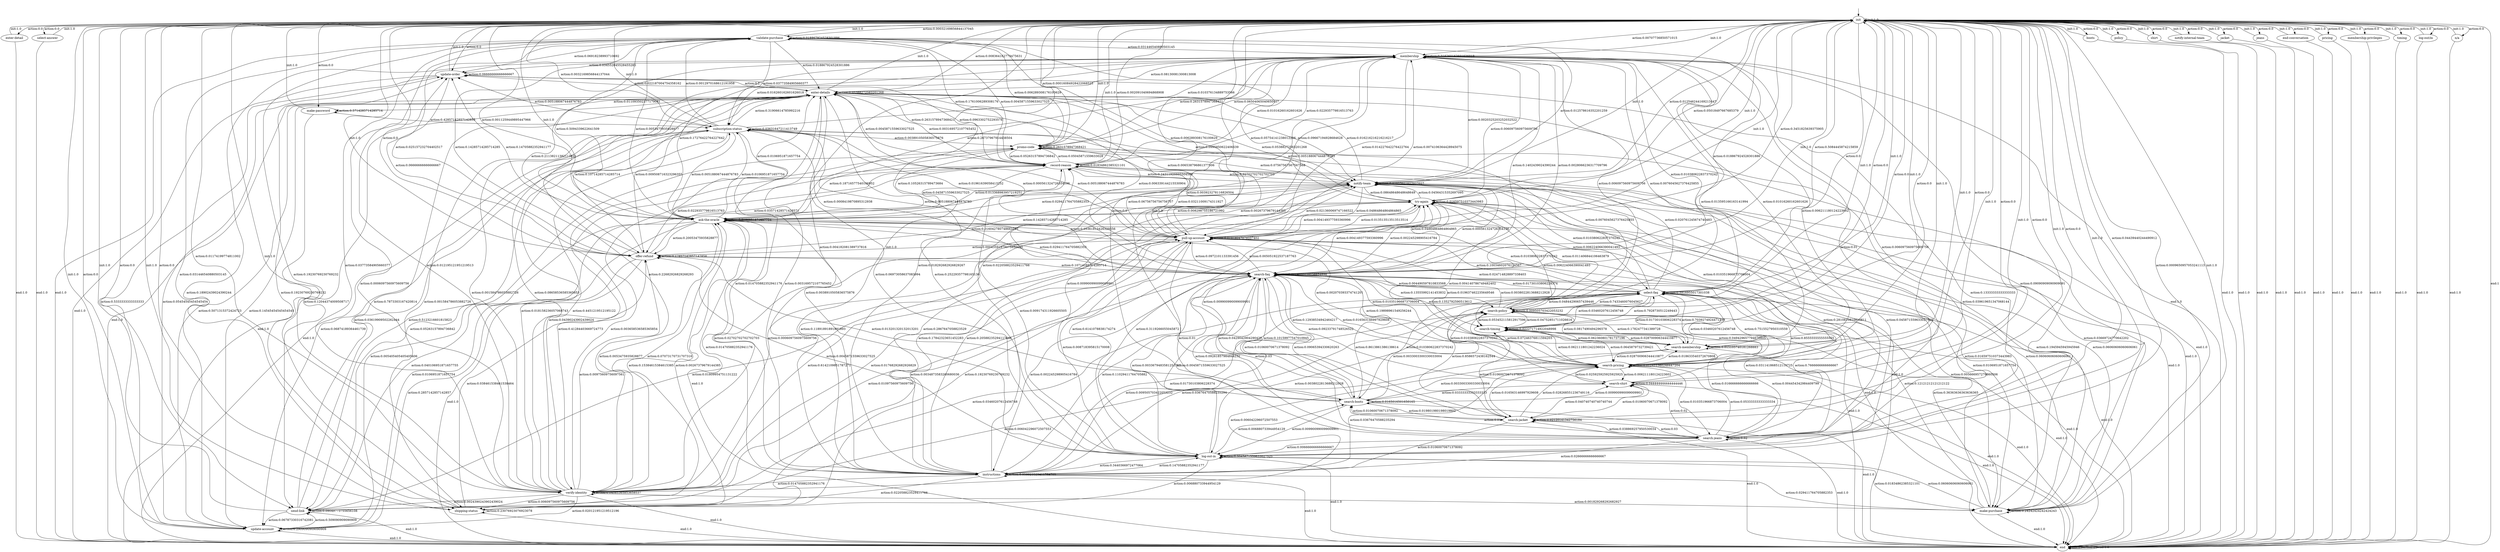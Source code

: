 digraph learned_mdp {
s0 [label="init"];
s1 [label="enter-detail"];
s2 [label="validate-purchase"];
s3 [label="make-password"];
s4 [label="select-answer"];
s5 [label="membership"];
s6 [label="update-order"];
s7 [label="ask-the-oracle"];
s8 [label="shipping-status"];
s9 [label="boots"];
s10 [label="search-boots"];
s11 [label="policy"];
s12 [label="enter-details"];
s13 [label="shirt"];
s14 [label="update-account"];
s15 [label="notify-internal-team"];
s16 [label="jacket"];
s17 [label="make-purchase"];
s18 [label="search-membership"];
s19 [label="search-jacket"];
s20 [label="subscription-status"];
s21 [label="instructions"];
s22 [label="jeans"];
s23 [label="search-jeans"];
s24 [label="log-out-in"];
s25 [label="verify-identity"];
s26 [label="send-link"];
s27 [label="search-pricing"];
s28 [label="end-conversation"];
s29 [label="search-faq"];
s30 [label="offer-refund"];
s31 [label="pull-up-account"];
s32 [label="notify-team"];
s33 [label="search-shirt"];
s34 [label="pricing"];
s35 [label="search-timing"];
s36 [label="promo-code"];
s37 [label="membership-privileges"];
s38 [label="timing"];
s39 [label="record-reason"];
s40 [label="try-again"];
s41 [label="search-policy"];
s42 [label="log-out/in"];
s43 [label="n/a"];
s44 [label="select-faq"];
s45 [label="end"];
s0 -> s0  [label="init:1.0"];
s0 -> s1  [label="action:0.0"];
s0 -> s2  [label="action:0.00032169856844137045"];
s0 -> s3  [label="action:0.0"];
s0 -> s4  [label="action:0.0"];
s0 -> s5  [label="action:0.00707736850571015"];
s0 -> s6  [label="action:0.0"];
s0 -> s7  [label="action:0.0011259449895447966"];
s0 -> s8  [label="action:0.0"];
s0 -> s9  [label="action:0.0"];
s0 -> s10  [label="action:0.0"];
s0 -> s11  [label="action:0.0"];
s0 -> s12  [label="action:0.008364162779475631"];
s0 -> s13  [label="action:0.0"];
s0 -> s14  [label="action:0.0"];
s0 -> s15  [label="action:0.0"];
s0 -> s16  [label="action:0.0"];
s0 -> s17  [label="action:0.0009650957053241113"];
s0 -> s18  [label="action:0.0"];
s0 -> s19  [label="action:0.0"];
s0 -> s20  [label="action:0.0032169856844137044"];
s0 -> s21  [label="action:0.004182081389737816"];
s0 -> s22  [label="action:0.0"];
s0 -> s23  [label="action:0.0"];
s0 -> s24  [label="action:0.04439440244490912"];
s0 -> s25  [label="action:0.01174199774811002"];
s0 -> s26  [label="action:0.0"];
s0 -> s27  [label="action:0.0"];
s0 -> s28  [label="action:0.0"];
s0 -> s29  [label="action:0.5084445874215859"];
s0 -> s30  [label="action:0.0"];
s0 -> s31  [label="action:0.3451825639375905"];
s0 -> s32  [label="action:0.012546244169213447"];
s0 -> s33  [label="action:0.0"];
s0 -> s34  [label="action:0.0"];
s0 -> s35  [label="action:0.0"];
s0 -> s36  [label="action:0.00016084928422068523"];
s0 -> s37  [label="action:0.0"];
s0 -> s38  [label="action:0.0"];
s0 -> s39  [label="action:0.002091040694868908"];
s0 -> s40  [label="action:0.05018497667685379"];
s0 -> s41  [label="action:0.0"];
s0 -> s42  [label="action:0.0"];
s0 -> s43  [label="action:0.0"];
s0 -> s44  [label="action:0.0"];
s0 -> s45  [label="end:1"];
s1 -> s0  [label="init:1.0"];
s1 -> s45 [label="end:1.0"];
s2 -> s0  [label="init:1.0"];
s2 -> s2  [label="action:0.018867924528301886"];
s2 -> s5  [label="action:0.031446540880503145"];
s2 -> s6  [label="action:0.06918238993710692"];
s2 -> s7  [label="action:0.5094339622641509"];
s2 -> s8  [label="action:0.031446540880503145"];
s2 -> s12  [label="action:0.018867924528301886"];
s2 -> s20  [label="action:0.03773584905660377"];
s2 -> s25  [label="action:0.03773584905660377"];
s2 -> s29  [label="action:0.018867924528301886"];
s2 -> s30  [label="action:0.025157232704402517"];
s2 -> s31  [label="action:0.006289308176100629"];
s2 -> s32  [label="action:0.012578616352201259"];
s2 -> s36  [label="action:0.006289308176100629"];
s2 -> s39  [label="action:0.1761006289308176"];
s2 -> s45 [label="end:1.0"];
s3 -> s0  [label="init:1.0"];
s3 -> s3  [label="action:0.5714285714285714"];
s3 -> s20  [label="action:0.42857142857142855"];
s3 -> s45 [label="end:1.0"];
s4 -> s0  [label="init:1.0"];
s4 -> s45 [label="end:1.0"];
s5 -> s0  [label="init:1.0"];
s5 -> s5  [label="action:0.016260162601626018"];
s5 -> s6  [label="action:0.034552845528455285"];
s5 -> s7  [label="action:0.17276422764227642"];
s5 -> s12  [label="action:0.08130081300813008"];
s5 -> s14  [label="action:0.18902439024390244"];
s5 -> s18  [label="action:0.01016260162601626"];
s5 -> s20  [label="action:0.016260162601626018"];
s5 -> s21  [label="action:0.018292682926829267"];
s5 -> s23  [label="action:0.006097560975609756"];
s5 -> s29  [label="action:0.1402439024390244"];
s5 -> s30  [label="action:0.21138211382113822"];
s5 -> s31  [label="action:0.014227642276422764"];
s5 -> s32  [label="action:0.0020325203252032522"];
s5 -> s36  [label="action:0.06504065040650407"];
s5 -> s39  [label="action:0.01016260162601626"];
s5 -> s40  [label="action:0.006097560975609756"];
s5 -> s41  [label="action:0.006097560975609756"];
s5 -> s45 [label="end:1.0"];
s6 -> s0  [label="init:1.0"];
s6 -> s6  [label="action:0.06666666666666667"];
s6 -> s12  [label="action:0.2"];
s6 -> s14  [label="action:0.5333333333333333"];
s6 -> s17  [label="action:0.13333333333333333"];
s6 -> s30  [label="action:0.06666666666666667"];
s6 -> s45 [label="end:1.0"];
s7 -> s0  [label="init:1.0"];
s7 -> s2  [label="action:0.0053475935828877"];
s7 -> s5  [label="action:0.26737967914438504"];
s7 -> s6  [label="action:0.14705882352941177"];
s7 -> s7  [label="action:0.0106951871657754"];
s7 -> s8  [label="action:0.00267379679144385"];
s7 -> s12  [label="action:0.0106951871657754"];
s7 -> s14  [label="action:0.0106951871657754"];
s7 -> s17  [label="action:0.0106951871657754"];
s7 -> s20  [label="action:0.0106951871657754"];
s7 -> s25  [label="action:0.0053475935828877"];
s7 -> s26  [label="action:0.040106951871657755"];
s7 -> s29  [label="action:0.029411764705882353"];
s7 -> s30  [label="action:0.20053475935828877"];
s7 -> s31  [label="action:0.016042780748663103"];
s7 -> s32  [label="action:0.029411764705882353"];
s7 -> s36  [label="action:0.18716577540106952"];
s7 -> s39  [label="action:0.013368983957219251"];
s7 -> s40  [label="action:0.00267379679144385"];
s7 -> s45 [label="end:1.0"];
s8 -> s0  [label="init:1.0"];
s8 -> s2  [label="action:0.19230769230769232"];
s8 -> s6  [label="action:0.19230769230769232"];
s8 -> s7  [label="action:0.15384615384615385"];
s8 -> s8  [label="action:0.23076923076923078"];
s8 -> s30  [label="action:0.038461538461538464"];
s8 -> s31  [label="action:0.19230769230769232"];
s8 -> s45 [label="end:1.0"];
s9 -> s0  [label="init:1.0"];
s9 -> s45 [label="end:1.0"];
s10 -> s0  [label="init:1.0"];
s10 -> s10  [label="action:0.0165016501650165"];
s10 -> s19  [label="action:0.019801980198019802"];
s10 -> s24  [label="action:0.009900990099009901"];
s10 -> s27  [label="action:0.0033003300330033004"];
s10 -> s29  [label="action:0.0429042904290429"];
s10 -> s30  [label="action:0.013201320132013201"];
s10 -> s33  [label="action:0.009900990099009901"];
s10 -> s39  [label="action:0.009900990099009901"];
s10 -> s40  [label="action:0.009900990099009901"];
s10 -> s41  [label="action:0.0033003300330033004"];
s10 -> s44  [label="action:0.8613861386138614"];
s10 -> s45 [label="end:1.0"];
s11 -> s0  [label="init:1.0"];
s11 -> s45 [label="end:1.0"];
s12 -> s0  [label="init:1.0"];
s12 -> s3  [label="action:0.011093502377179081"];
s12 -> s6  [label="action:0.022187004754358162"];
s12 -> s8  [label="action:0.001584786053882726"];
s12 -> s12  [label="action:0.05388272583201268"];
s12 -> s14  [label="action:0.5071315372424723"];
s12 -> s17  [label="action:0.039619651347068144"];
s12 -> s21  [label="action:0.003169572107765452"];
s12 -> s24  [label="action:0.06973058637083994"];
s12 -> s25  [label="action:0.001584786053882726"];
s12 -> s26  [label="action:0.12044374009508717"];
s12 -> s29  [label="action:0.006339144215530904"];
s12 -> s30  [label="action:0.009508716323296355"];
s12 -> s32  [label="action:0.09667194928684628"];
s12 -> s39  [label="action:0.003169572107765452"];
s12 -> s40  [label="action:0.05388272583201268"];
s12 -> s45 [label="end:1.0"];
s13 -> s0  [label="init:1.0"];
s13 -> s45 [label="end:1.0"];
s14 -> s0  [label="init:1.0"];
s14 -> s6  [label="action:0.05454545454545454"];
s14 -> s12  [label="action:0.14545454545454545"];
s14 -> s14  [label="action:0.2909090909090909"];
s14 -> s26  [label="action:0.509090909090909"];
s14 -> s45 [label="end:1.0"];
s15 -> s0  [label="init:1.0"];
s15 -> s45 [label="end:1.0"];
s16 -> s0  [label="init:1.0"];
s16 -> s45 [label="end:1.0"];
s17 -> s0  [label="init:1.0"];
s17 -> s5  [label="action:0.09090909090909091"];
s17 -> s17  [label="action:0.24242424242424243"];
s17 -> s24  [label="action:0.06060606060606061"];
s17 -> s29  [label="action:0.36363636363636365"];
s17 -> s30  [label="action:0.12121212121212122"];
s17 -> s32  [label="action:0.06060606060606061"];
s17 -> s40  [label="action:0.06060606060606061"];
s17 -> s45 [label="end:1.0"];
s18 -> s0  [label="init:1.0"];
s18 -> s5  [label="action:0.013595166163141994"];
s18 -> s18  [label="action:0.015105740181268883"];
s18 -> s25  [label="action:0.006042296072507553"];
s18 -> s26  [label="action:0.006042296072507553"];
s18 -> s27  [label="action:0.028700906344410877"];
s18 -> s31  [label="action:0.019637462235649546"];
s18 -> s35  [label="action:0.028700906344410877"];
s18 -> s41  [label="action:0.1782477341389728"];
s18 -> s44  [label="action:0.7039274924471299"];
s18 -> s45 [label="end:1.0"];
s19 -> s0  [label="init:1.0"];
s19 -> s10  [label="action:0.01060070671378092"];
s19 -> s19  [label="action:0.02120141342756184"];
s19 -> s21  [label="action:0.01060070671378092"];
s19 -> s23  [label="action:0.038869257950530034"];
s19 -> s27  [label="action:0.028268551236749116"];
s19 -> s29  [label="action:0.01060070671378092"];
s19 -> s33  [label="action:0.01060070671378092"];
s19 -> s35  [label="action:0.01060070671378092"];
s19 -> s44  [label="action:0.8586572438162544"];
s19 -> s45 [label="end:1.0"];
s20 -> s0  [label="init:1.0"];
s20 -> s2  [label="action:0.0012970168612191958"];
s20 -> s5  [label="action:0.010376134889753566"];
s20 -> s6  [label="action:0.005188067444876783"];
s20 -> s7  [label="action:0.005188067444876783"];
s20 -> s12  [label="action:0.31906614785992216"];
s20 -> s14  [label="action:0.06874189364461739"];
s20 -> s20  [label="action:0.03631647211413749"];
s20 -> s24  [label="action:0.0038910505836575876"];
s20 -> s25  [label="action:0.018158236057068743"];
s20 -> s26  [label="action:0.5123216601815823"];
s20 -> s29  [label="action:0.005188067444876783"];
s20 -> s31  [label="action:0.005188067444876783"];
s20 -> s32  [label="action:0.005188067444876783"];
s20 -> s36  [label="action:0.0038910505836575876"];
s20 -> s45 [label="end:1.0"];
s21 -> s0  [label="init:1.0"];
s21 -> s5  [label="action:0.022058823529411766"];
s21 -> s7  [label="action:0.014705882352941176"];
s21 -> s12  [label="action:0.014705882352941176"];
s21 -> s17  [label="action:0.029411764705882353"];
s21 -> s21  [label="action:0.058823529411764705"];
s21 -> s24  [label="action:0.14705882352941177"];
s21 -> s25  [label="action:0.014705882352941176"];
s21 -> s26  [label="action:0.022058823529411766"];
s21 -> s27  [label="action:0.03676470588235294"];
s21 -> s29  [label="action:0.11029411764705882"];
s21 -> s32  [label="action:0.2867647058823529"];
s21 -> s40  [label="action:0.20588235294117646"];
s21 -> s41  [label="action:0.03676470588235294"];
s21 -> s45 [label="end:1.0"];
s22 -> s0  [label="init:1.0"];
s22 -> s45 [label="end:1.0"];
s23 -> s0  [label="init:1.0"];
s23 -> s5  [label="action:0.01"];
s23 -> s10  [label="action:0.01"];
s23 -> s19  [label="action:0.03"];
s23 -> s21  [label="action:0.02666666666666667"];
s23 -> s23  [label="action:0.02"];
s23 -> s24  [label="action:0.006666666666666667"];
s23 -> s27  [label="action:0.05333333333333334"];
s23 -> s29  [label="action:0.03"];
s23 -> s31  [label="action:0.01"];
s23 -> s33  [label="action:0.02"];
s23 -> s35  [label="action:0.016666666666666666"];
s23 -> s44  [label="action:0.7666666666666667"];
s23 -> s45 [label="end:1.0"];
s24 -> s0  [label="init:1.0"];
s24 -> s8  [label="action:0.006880733944954129"];
s24 -> s10  [label="action:0.006880733944954129"];
s24 -> s12  [label="action:0.25229357798165136"];
s24 -> s17  [label="action:0.01834862385321101"];
s24 -> s21  [label="action:0.3440366972477064"];
s24 -> s24  [label="action:0.0045871559633027525"];
s24 -> s29  [label="action:0.0045871559633027525"];
s24 -> s30  [label="action:0.0045871559633027525"];
s24 -> s32  [label="action:0.045871559633027525"];
s24 -> s40  [label="action:0.3119266055045872"];
s24 -> s45 [label="end:1.0"];
s25 -> s0  [label="init:1.0"];
s25 -> s2  [label="action:0.012195121951219513"];
s25 -> s5  [label="action:0.22682926829268293"];
s25 -> s6  [label="action:0.0006097560975609756"];
s25 -> s7  [label="action:0.07073170731707316"];
s25 -> s8  [label="action:0.006097560975609756"];
s25 -> s12  [label="action:0.08658536585365853"];
s25 -> s14  [label="action:0.020121951219512196"];
s25 -> s17  [label="action:0.001829268292682927"];
s25 -> s20  [label="action:0.4451219512195122"];
s25 -> s25  [label="action:0.04085365853658537"];
s25 -> s26  [label="action:0.0024390243902439024"];
s25 -> s29  [label="action:0.01097560975609756"];
s25 -> s30  [label="action:0.00975609756097561"];
s25 -> s31  [label="action:0.01768292682926829"];
s25 -> s32  [label="action:0.0006097560975609756"];
s25 -> s36  [label="action:0.04390243902439024"];
s25 -> s39  [label="action:0.003658536585365854"];
s25 -> s45 [label="end:1.0"];
s26 -> s0  [label="init:1.0"];
s26 -> s12  [label="action:0.7873303167420814"];
s26 -> s14  [label="action:0.06787330316742081"];
s26 -> s20  [label="action:0.03619909502262444"];
s26 -> s26  [label="action:0.09049773755656108"];
s26 -> s31  [label="action:0.01809954751131222"];
s26 -> s45 [label="end:1.0"];
s27 -> s0  [label="init:1.0"];
s27 -> s5  [label="action:0.006211180124223602"];
s27 -> s7  [label="action:0.002070393374741201"];
s27 -> s18  [label="action:0.018633540372670808"];
s27 -> s19  [label="action:0.016563146997929608"];
s27 -> s23  [label="action:0.010351966873706004"];
s27 -> s27  [label="action:0.012422360248447204"];
s27 -> s29  [label="action:0.016563146997929608"];
s27 -> s31  [label="action:0.010351966873706004"];
s27 -> s32  [label="action:0.010351966873706004"];
s27 -> s33  [label="action:0.006211180124223602"];
s27 -> s35  [label="action:0.062111801242236024"];
s27 -> s40  [label="action:0.004140786749482402"];
s27 -> s41  [label="action:0.07246376811594203"];
s27 -> s44  [label="action:0.7515527950310559"];
s27 -> s45 [label="end:1.0"];
s28 -> s0  [label="init:1.0"];
s28 -> s45 [label="end:1.0"];
s29 -> s0  [label="init:1.0"];
s29 -> s5  [label="action:0.0028066236317709796"];
s29 -> s10  [label="action:0.10159977547010945"];
s29 -> s12  [label="action:0.000561324726354196"];
s29 -> s18  [label="action:0.19898961549256244"];
s29 -> s19  [label="action:0.09065394330620263"];
s29 -> s20  [label="action:0.0008419870895312938"];
s29 -> s21  [label="action:0.002245298905416784"];
s29 -> s23  [label="action:0.09261857984844232"];
s29 -> s24  [label="action:0.0033679483581251753"];
s29 -> s27  [label="action:0.12938534942464217"];
s29 -> s29  [label="action:0.0014033118158854898"];
s29 -> s31  [label="action:0.005051922537187763"];
s29 -> s32  [label="action:0.000561324726354196"];
s29 -> s33  [label="action:0.09233791748526522"];
s29 -> s35  [label="action:0.1352792590513612"];
s29 -> s40  [label="action:0.002245298905416784"];
s29 -> s41  [label="action:0.13555992141453832"];
s29 -> s44  [label="action:0.004490597810833568"];
s29 -> s45 [label="end:1.0"];
s30 -> s0  [label="init:1.0"];
s30 -> s2  [label="action:0.14285714285714285"];
s30 -> s12  [label="action:0.10714285714285714"];
s30 -> s14  [label="action:0.2857142857142857"];
s30 -> s29  [label="action:0.10714285714285714"];
s30 -> s30  [label="action:0.17857142857142858"];
s30 -> s32  [label="action:0.14285714285714285"];
s30 -> s39  [label="action:0.03571428571428571"];
s30 -> s45 [label="end:1.0"];
s31 -> s0  [label="init:1.0"];
s31 -> s2  [label="action:0.05754141238012206"];
s31 -> s5  [label="action:0.0074106364428945075"];
s31 -> s7  [label="action:0.05361813426329556"];
s31 -> s8  [label="action:0.0034873583260680036"];
s31 -> s12  [label="action:0.006538796861377506"];
s31 -> s17  [label="action:0.005666957279860506"];
s31 -> s20  [label="action:0.01961639058413252"];
s31 -> s24  [label="action:0.008718395815170008"];
s31 -> s25  [label="action:0.6142109851787271"];
s31 -> s29  [label="action:0.0972101133391456"];
s31 -> s30  [label="action:0.00043591979075850045"];
s31 -> s31  [label="action:0.01918047079337402"];
s31 -> s32  [label="action:0.021360069747166522"];
s31 -> s36  [label="action:0.003923278116826504"];
s31 -> s39  [label="action:0.06756756756756757"];
s31 -> s40  [label="action:0.013513513513513514"];
s31 -> s45 [label="end:1.0"];
s32 -> s0  [label="init:1.0"];
s32 -> s12  [label="action:0.016216216216216217"];
s32 -> s14  [label="action:0.005405405405405406"];
s32 -> s17  [label="action:0.1945945945945946"];
s32 -> s21  [label="action:0.11891891891891893"];
s32 -> s24  [label="action:0.2810810810810811"];
s32 -> s25  [label="action:0.02702702702702703"];
s32 -> s29  [label="action:0.04864864864864865"];
s32 -> s31  [label="action:0.04864864864864865"];
s32 -> s32  [label="action:0.07027027027027027"];
s32 -> s36  [label="action:0.07567567567567568"];
s32 -> s39  [label="action:0.02702702702702703"];
s32 -> s40  [label="action:0.08648648648648649"];
s32 -> s45 [label="end:1.0"];
s33 -> s0  [label="init:1.0"];
s33 -> s10  [label="action:0.03333333333333333"];
s33 -> s19  [label="action:0.040740740740740744"];
s33 -> s27  [label="action:0.025925925925925925"];
s33 -> s33  [label="action:0.044444444444444446"];
s33 -> s44  [label="action:0.8555555555555555"];
s33 -> s45 [label="end:1.0"];
s34 -> s0  [label="init:1.0"];
s34 -> s45 [label="end:1.0"];
s35 -> s0  [label="init:1.0"];
s35 -> s18  [label="action:0.062360801781737196"];
s35 -> s23  [label="action:0.004454342984409799"];
s35 -> s27  [label="action:0.0645879732739421"];
s35 -> s35  [label="action:0.022271714922048998"];
s35 -> s41  [label="action:0.053452115812917596"];
s35 -> s44  [label="action:0.7928730512249443"];
s35 -> s45 [label="end:1.0"];
s36 -> s0  [label="init:1.0"];
s36 -> s5  [label="action:0.2631578947368421"];
s36 -> s7  [label="action:0.10526315789473684"];
s36 -> s12  [label="action:0.2631578947368421"];
s36 -> s26  [label="action:0.05263157894736842"];
s36 -> s36  [label="action:0.2631578947368421"];
s36 -> s39  [label="action:0.05263157894736842"];
s36 -> s45 [label="end:1.0"];
s37 -> s0  [label="init:1.0"];
s37 -> s45 [label="end:1.0"];
s38 -> s0  [label="init:1.0"];
s38 -> s45 [label="end:1.0"];
s39 -> s0  [label="init:1.0"];
s39 -> s2  [label="action:0.0045871559633027525"];
s39 -> s5  [label="action:0.022935779816513763"];
s39 -> s6  [label="action:0.0963302752293578"];
s39 -> s7  [label="action:0.045871559633027525"];
s39 -> s12  [label="action:0.0045871559633027525"];
s39 -> s17  [label="action:0.03669724770642202"];
s39 -> s24  [label="action:0.009174311926605505"];
s39 -> s25  [label="action:0.41284403669724773"];
s39 -> s30  [label="action:0.022935779816513763"];
s39 -> s31  [label="action:0.03211009174311927"];
s39 -> s32  [label="action:0.24311926605504589"];
s39 -> s36  [label="action:0.05045871559633028"];
s39 -> s39  [label="action:0.01834862385321101"];
s39 -> s45 [label="end:1.0"];
s40 -> s0  [label="init:1.0"];
s40 -> s7  [label="action:0.008298755186721992"];
s40 -> s12  [label="action:0.0995850622406639"];
s40 -> s17  [label="action:0.016597510373443983"];
s40 -> s21  [label="action:0.17842323651452283"];
s40 -> s24  [label="action:0.6141078838174274"];
s40 -> s29  [label="action:0.004149377593360996"];
s40 -> s31  [label="action:0.004149377593360996"];
s40 -> s32  [label="action:0.04564315352697095"];
s40 -> s35  [label="action:0.006224066390041493"];
s40 -> s40  [label="action:0.016597510373443983"];
s40 -> s44  [label="action:0.006224066390041493"];
s40 -> s45 [label="end:1.0"];
s41 -> s0  [label="init:1.0"];
s41 -> s5  [label="action:0.0076045627376425855"];
s41 -> s18  [label="action:0.0817490494296578"];
s41 -> s20  [label="action:0.0076045627376425855"];
s41 -> s21  [label="action:0.009505703422053232"];
s41 -> s24  [label="action:0.0038022813688212928"];
s41 -> s27  [label="action:0.049429657794676805"];
s41 -> s29  [label="action:0.0038022813688212928"];
s41 -> s31  [label="action:0.024714828897338403"];
s41 -> s35  [label="action:0.04752851711026616"];
s41 -> s40  [label="action:0.011406844106463879"];
s41 -> s41  [label="action:0.009505703422053232"];
s41 -> s44  [label="action:0.7433460076045627"];
s41 -> s45 [label="end:1.0"];
s42 -> s0  [label="init:1.0"];
s42 -> s45 [label="end:1.0"];
s43 -> s0  [label="init:1.0"];
s43 -> s45 [label="end:1.0"];
s44 -> s0  [label="init:1.0"];
s44 -> s5  [label="action:0.010380622837370242"];
s44 -> s7  [label="action:0.010380622837370242"];
s44 -> s10  [label="action:0.010380622837370242"];
s44 -> s18  [label="action:0.01730103806228374"];
s44 -> s21  [label="action:0.01730103806228374"];
s44 -> s23  [label="action:0.031141868512110725"];
s44 -> s26  [label="action:0.03460207612456748"];
s44 -> s27  [label="action:0.03460207612456748"];
s44 -> s29  [label="action:0.01730103806228374"];
s44 -> s31  [label="action:0.10034602076124567"];
s44 -> s32  [label="action:0.010380622837370242"];
s44 -> s33  [label="action:0.010380622837370242"];
s44 -> s35  [label="action:0.03460207612456748"];
s44 -> s36  [label="action:0.020761245674740483"];
s44 -> s41  [label="action:0.04844290657439446"];
s44 -> s44  [label="action:0.5916955017301038"];
s44 -> s45 [label="end:1.0"];
s45 -> s45 [label="init:1.0"];
s45 -> s45  [label="action:1.0"];
s45 -> s45  [label="end:1.0"];
__start0 [label="", shape=none];
__start0 -> s0  [label=""];
}